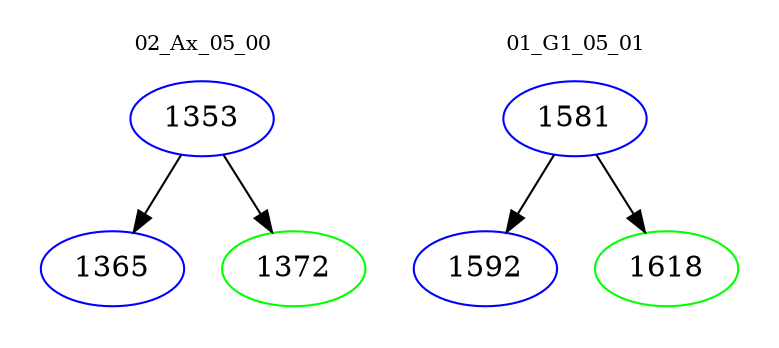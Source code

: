 digraph{
subgraph cluster_0 {
color = white
label = "02_Ax_05_00";
fontsize=10;
T0_1353 [label="1353", color="blue"]
T0_1353 -> T0_1365 [color="black"]
T0_1365 [label="1365", color="blue"]
T0_1353 -> T0_1372 [color="black"]
T0_1372 [label="1372", color="green"]
}
subgraph cluster_1 {
color = white
label = "01_G1_05_01";
fontsize=10;
T1_1581 [label="1581", color="blue"]
T1_1581 -> T1_1592 [color="black"]
T1_1592 [label="1592", color="blue"]
T1_1581 -> T1_1618 [color="black"]
T1_1618 [label="1618", color="green"]
}
}
